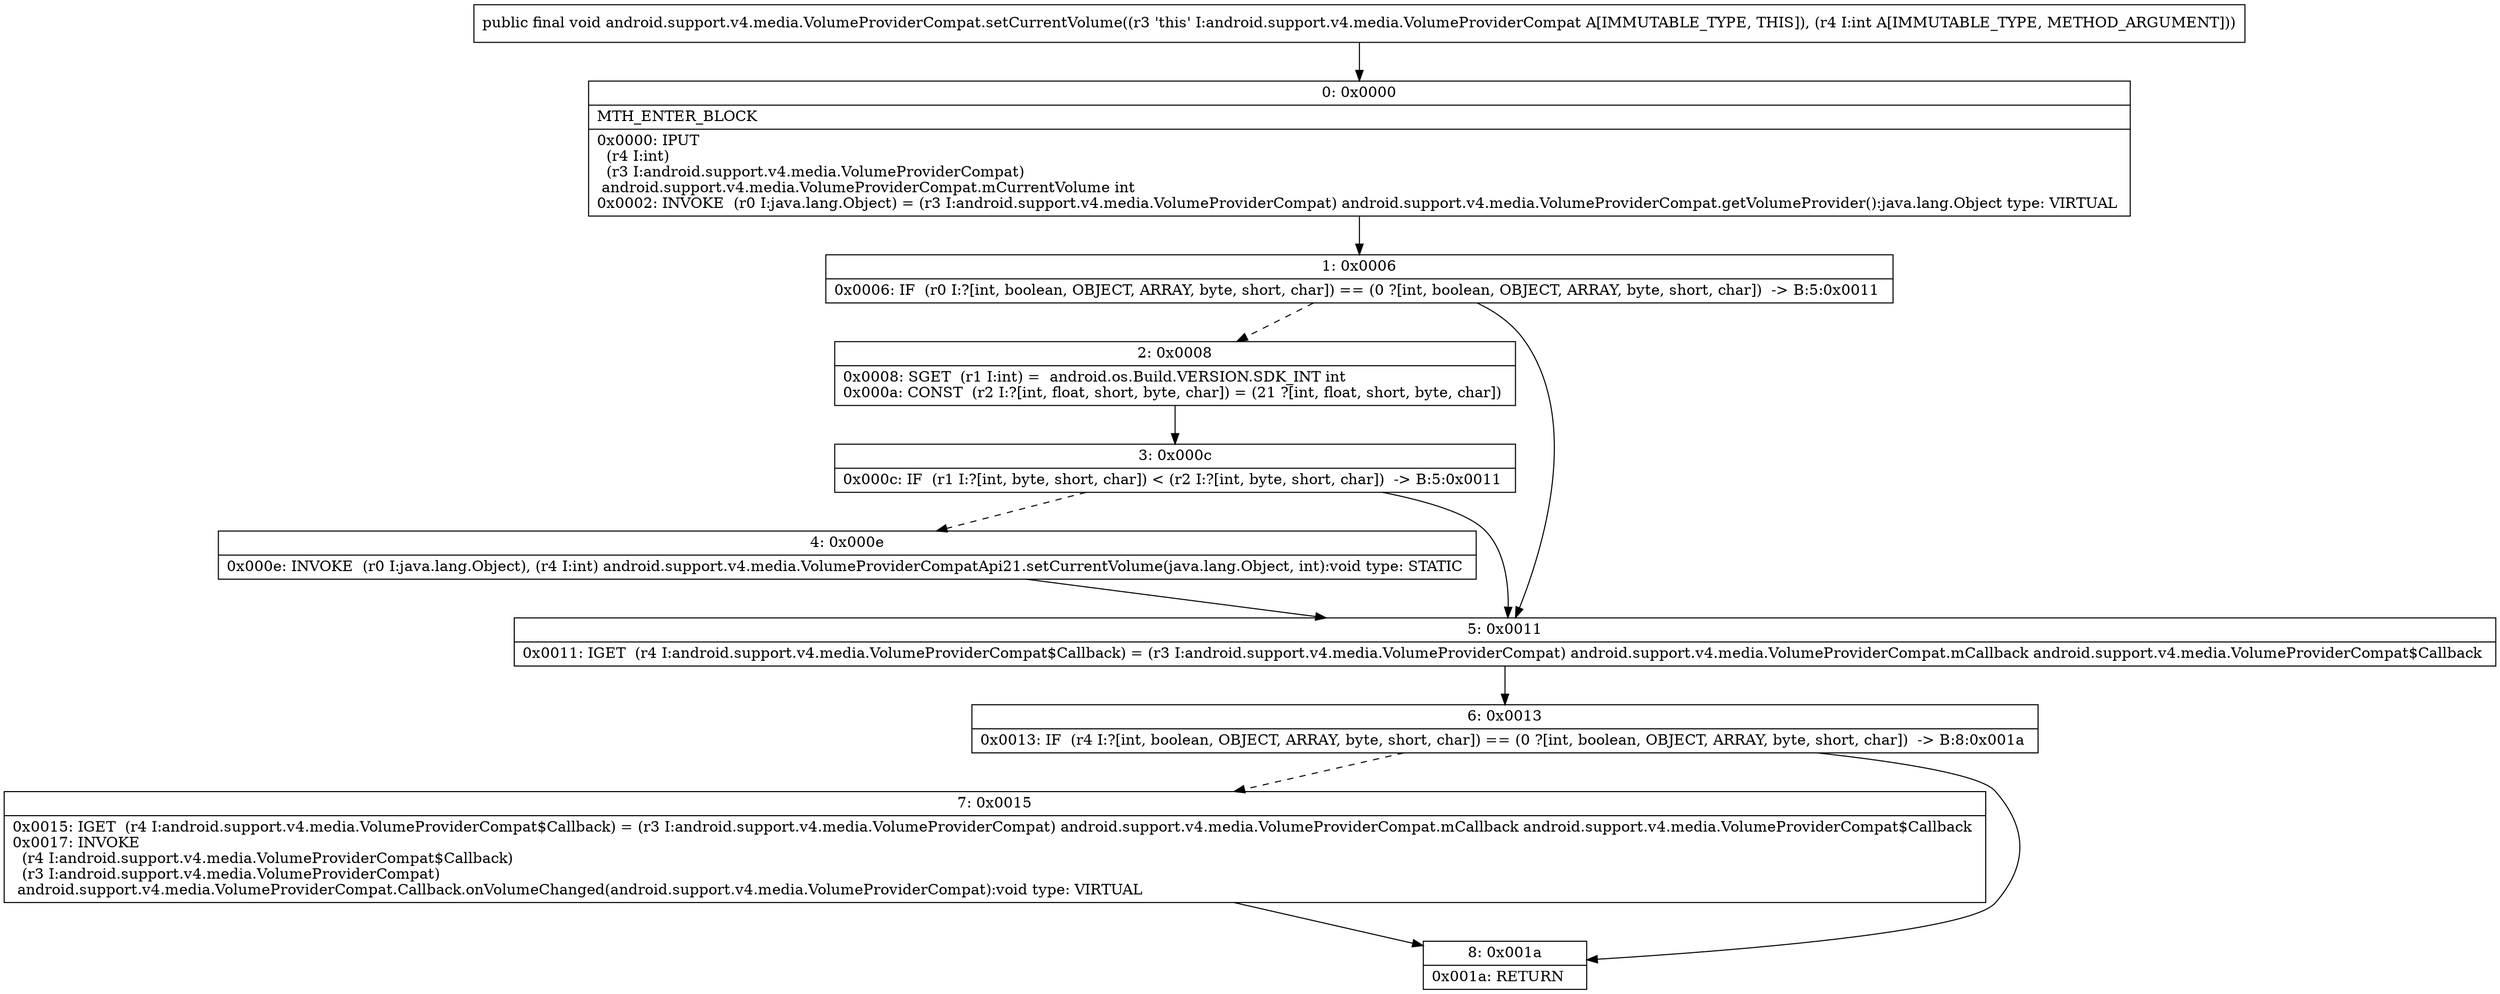 digraph "CFG forandroid.support.v4.media.VolumeProviderCompat.setCurrentVolume(I)V" {
Node_0 [shape=record,label="{0\:\ 0x0000|MTH_ENTER_BLOCK\l|0x0000: IPUT  \l  (r4 I:int)\l  (r3 I:android.support.v4.media.VolumeProviderCompat)\l android.support.v4.media.VolumeProviderCompat.mCurrentVolume int \l0x0002: INVOKE  (r0 I:java.lang.Object) = (r3 I:android.support.v4.media.VolumeProviderCompat) android.support.v4.media.VolumeProviderCompat.getVolumeProvider():java.lang.Object type: VIRTUAL \l}"];
Node_1 [shape=record,label="{1\:\ 0x0006|0x0006: IF  (r0 I:?[int, boolean, OBJECT, ARRAY, byte, short, char]) == (0 ?[int, boolean, OBJECT, ARRAY, byte, short, char])  \-\> B:5:0x0011 \l}"];
Node_2 [shape=record,label="{2\:\ 0x0008|0x0008: SGET  (r1 I:int) =  android.os.Build.VERSION.SDK_INT int \l0x000a: CONST  (r2 I:?[int, float, short, byte, char]) = (21 ?[int, float, short, byte, char]) \l}"];
Node_3 [shape=record,label="{3\:\ 0x000c|0x000c: IF  (r1 I:?[int, byte, short, char]) \< (r2 I:?[int, byte, short, char])  \-\> B:5:0x0011 \l}"];
Node_4 [shape=record,label="{4\:\ 0x000e|0x000e: INVOKE  (r0 I:java.lang.Object), (r4 I:int) android.support.v4.media.VolumeProviderCompatApi21.setCurrentVolume(java.lang.Object, int):void type: STATIC \l}"];
Node_5 [shape=record,label="{5\:\ 0x0011|0x0011: IGET  (r4 I:android.support.v4.media.VolumeProviderCompat$Callback) = (r3 I:android.support.v4.media.VolumeProviderCompat) android.support.v4.media.VolumeProviderCompat.mCallback android.support.v4.media.VolumeProviderCompat$Callback \l}"];
Node_6 [shape=record,label="{6\:\ 0x0013|0x0013: IF  (r4 I:?[int, boolean, OBJECT, ARRAY, byte, short, char]) == (0 ?[int, boolean, OBJECT, ARRAY, byte, short, char])  \-\> B:8:0x001a \l}"];
Node_7 [shape=record,label="{7\:\ 0x0015|0x0015: IGET  (r4 I:android.support.v4.media.VolumeProviderCompat$Callback) = (r3 I:android.support.v4.media.VolumeProviderCompat) android.support.v4.media.VolumeProviderCompat.mCallback android.support.v4.media.VolumeProviderCompat$Callback \l0x0017: INVOKE  \l  (r4 I:android.support.v4.media.VolumeProviderCompat$Callback)\l  (r3 I:android.support.v4.media.VolumeProviderCompat)\l android.support.v4.media.VolumeProviderCompat.Callback.onVolumeChanged(android.support.v4.media.VolumeProviderCompat):void type: VIRTUAL \l}"];
Node_8 [shape=record,label="{8\:\ 0x001a|0x001a: RETURN   \l}"];
MethodNode[shape=record,label="{public final void android.support.v4.media.VolumeProviderCompat.setCurrentVolume((r3 'this' I:android.support.v4.media.VolumeProviderCompat A[IMMUTABLE_TYPE, THIS]), (r4 I:int A[IMMUTABLE_TYPE, METHOD_ARGUMENT])) }"];
MethodNode -> Node_0;
Node_0 -> Node_1;
Node_1 -> Node_2[style=dashed];
Node_1 -> Node_5;
Node_2 -> Node_3;
Node_3 -> Node_4[style=dashed];
Node_3 -> Node_5;
Node_4 -> Node_5;
Node_5 -> Node_6;
Node_6 -> Node_7[style=dashed];
Node_6 -> Node_8;
Node_7 -> Node_8;
}


